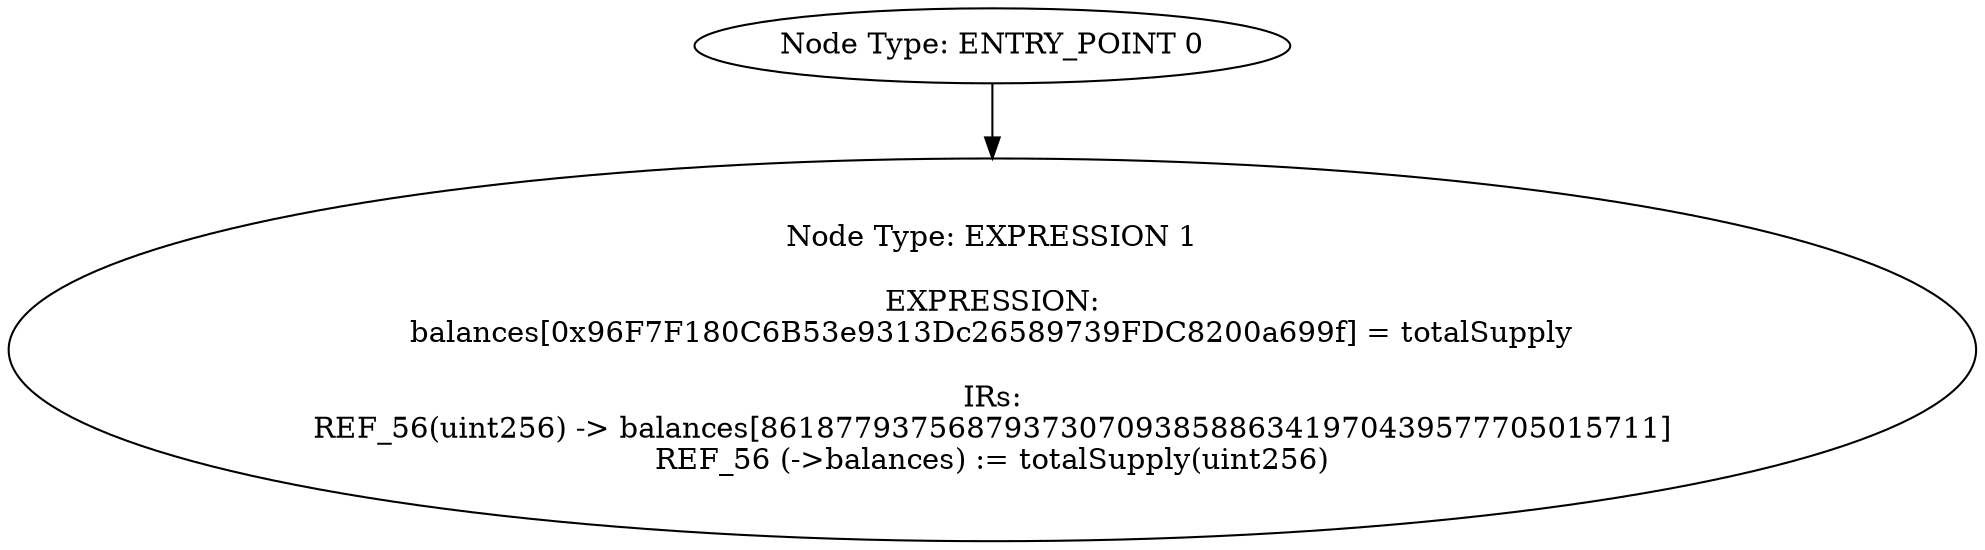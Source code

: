 digraph{
0[label="Node Type: ENTRY_POINT 0
"];
0->1;
1[label="Node Type: EXPRESSION 1

EXPRESSION:
balances[0x96F7F180C6B53e9313Dc26589739FDC8200a699f] = totalSupply

IRs:
REF_56(uint256) -> balances[861877937568793730709385886341970439577705015711]
REF_56 (->balances) := totalSupply(uint256)"];
}
